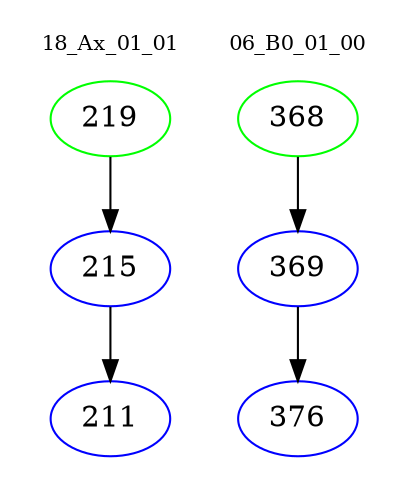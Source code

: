 digraph{
subgraph cluster_0 {
color = white
label = "18_Ax_01_01";
fontsize=10;
T0_219 [label="219", color="green"]
T0_219 -> T0_215 [color="black"]
T0_215 [label="215", color="blue"]
T0_215 -> T0_211 [color="black"]
T0_211 [label="211", color="blue"]
}
subgraph cluster_1 {
color = white
label = "06_B0_01_00";
fontsize=10;
T1_368 [label="368", color="green"]
T1_368 -> T1_369 [color="black"]
T1_369 [label="369", color="blue"]
T1_369 -> T1_376 [color="black"]
T1_376 [label="376", color="blue"]
}
}

